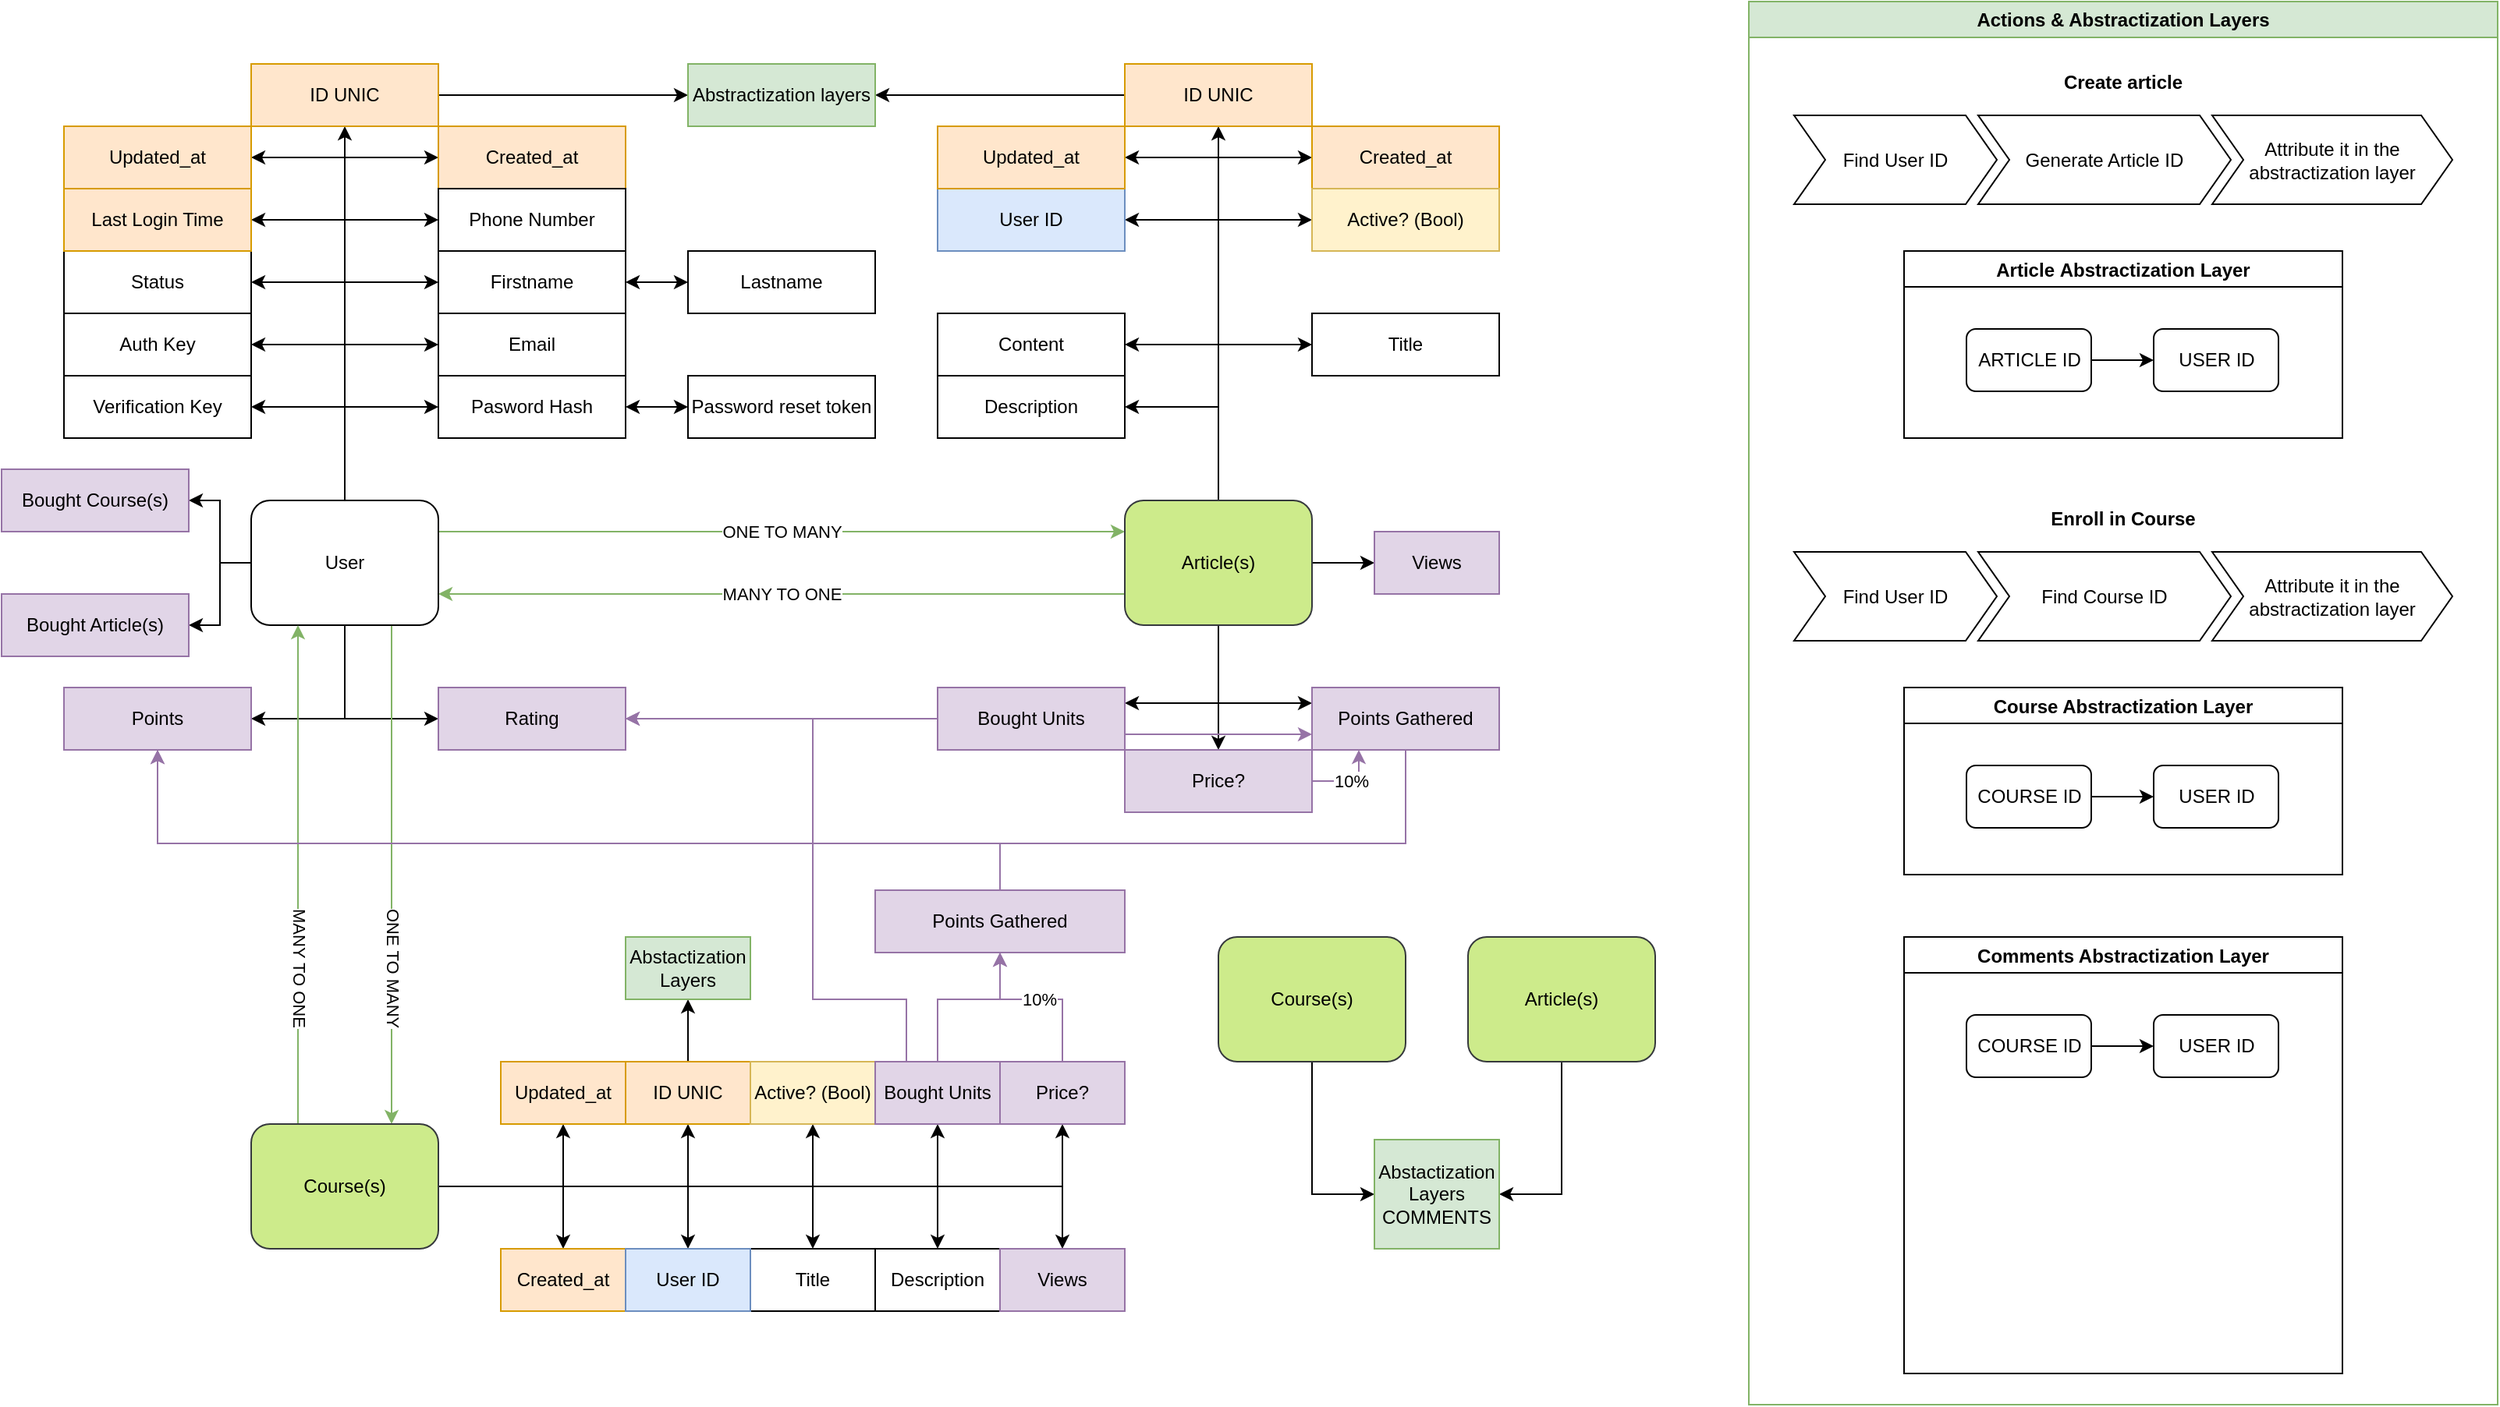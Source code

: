 <mxfile version="26.1.3">
  <diagram name="Page-1" id="SpCLHyw3w-fDd1gSGfi8">
    <mxGraphModel dx="1434" dy="794" grid="1" gridSize="10" guides="1" tooltips="1" connect="1" arrows="1" fold="1" page="1" pageScale="1" pageWidth="1600" pageHeight="900" background="none" math="0" shadow="0">
      <root>
        <mxCell id="0" />
        <mxCell id="1" parent="0" />
        <mxCell id="BDpEDTF0AWE_DL_EVBVq-15" style="edgeStyle=orthogonalEdgeStyle;rounded=0;orthogonalLoop=1;jettySize=auto;html=1;exitX=0.5;exitY=0;exitDx=0;exitDy=0;entryX=0;entryY=0.5;entryDx=0;entryDy=0;" parent="1" source="BDpEDTF0AWE_DL_EVBVq-1" target="BDpEDTF0AWE_DL_EVBVq-14" edge="1">
          <mxGeometry relative="1" as="geometry" />
        </mxCell>
        <mxCell id="BDpEDTF0AWE_DL_EVBVq-16" style="edgeStyle=orthogonalEdgeStyle;rounded=0;orthogonalLoop=1;jettySize=auto;html=1;exitX=0.5;exitY=0;exitDx=0;exitDy=0;entryX=0;entryY=0.5;entryDx=0;entryDy=0;" parent="1" source="BDpEDTF0AWE_DL_EVBVq-1" target="BDpEDTF0AWE_DL_EVBVq-11" edge="1">
          <mxGeometry relative="1" as="geometry" />
        </mxCell>
        <mxCell id="BDpEDTF0AWE_DL_EVBVq-26" style="edgeStyle=orthogonalEdgeStyle;rounded=0;orthogonalLoop=1;jettySize=auto;html=1;exitX=0.5;exitY=0;exitDx=0;exitDy=0;entryX=0.5;entryY=1;entryDx=0;entryDy=0;" parent="1" source="BDpEDTF0AWE_DL_EVBVq-1" target="BDpEDTF0AWE_DL_EVBVq-17" edge="1">
          <mxGeometry relative="1" as="geometry" />
        </mxCell>
        <mxCell id="BDpEDTF0AWE_DL_EVBVq-27" style="edgeStyle=orthogonalEdgeStyle;rounded=0;orthogonalLoop=1;jettySize=auto;html=1;exitX=0.5;exitY=0;exitDx=0;exitDy=0;entryX=1;entryY=0.5;entryDx=0;entryDy=0;" parent="1" source="BDpEDTF0AWE_DL_EVBVq-1" target="BDpEDTF0AWE_DL_EVBVq-23" edge="1">
          <mxGeometry relative="1" as="geometry" />
        </mxCell>
        <mxCell id="BDpEDTF0AWE_DL_EVBVq-28" style="edgeStyle=orthogonalEdgeStyle;rounded=0;orthogonalLoop=1;jettySize=auto;html=1;exitX=0.5;exitY=0;exitDx=0;exitDy=0;entryX=1;entryY=0.5;entryDx=0;entryDy=0;" parent="1" source="BDpEDTF0AWE_DL_EVBVq-1" target="BDpEDTF0AWE_DL_EVBVq-19" edge="1">
          <mxGeometry relative="1" as="geometry" />
        </mxCell>
        <mxCell id="BDpEDTF0AWE_DL_EVBVq-29" style="edgeStyle=orthogonalEdgeStyle;rounded=0;orthogonalLoop=1;jettySize=auto;html=1;exitX=0.5;exitY=0;exitDx=0;exitDy=0;entryX=1;entryY=0.5;entryDx=0;entryDy=0;" parent="1" source="BDpEDTF0AWE_DL_EVBVq-1" target="BDpEDTF0AWE_DL_EVBVq-3" edge="1">
          <mxGeometry relative="1" as="geometry" />
        </mxCell>
        <mxCell id="BDpEDTF0AWE_DL_EVBVq-56" style="edgeStyle=orthogonalEdgeStyle;rounded=0;orthogonalLoop=1;jettySize=auto;html=1;exitX=0.5;exitY=0;exitDx=0;exitDy=0;entryX=0;entryY=0.5;entryDx=0;entryDy=0;" parent="1" source="BDpEDTF0AWE_DL_EVBVq-1" target="BDpEDTF0AWE_DL_EVBVq-53" edge="1">
          <mxGeometry relative="1" as="geometry" />
        </mxCell>
        <mxCell id="BDpEDTF0AWE_DL_EVBVq-57" style="edgeStyle=orthogonalEdgeStyle;rounded=0;orthogonalLoop=1;jettySize=auto;html=1;exitX=0.5;exitY=0;exitDx=0;exitDy=0;entryX=1;entryY=0.5;entryDx=0;entryDy=0;" parent="1" source="BDpEDTF0AWE_DL_EVBVq-1" target="BDpEDTF0AWE_DL_EVBVq-55" edge="1">
          <mxGeometry relative="1" as="geometry" />
        </mxCell>
        <mxCell id="BDpEDTF0AWE_DL_EVBVq-69" style="edgeStyle=orthogonalEdgeStyle;rounded=0;orthogonalLoop=1;jettySize=auto;html=1;exitX=0.5;exitY=1;exitDx=0;exitDy=0;entryX=1;entryY=0.5;entryDx=0;entryDy=0;" parent="1" source="BDpEDTF0AWE_DL_EVBVq-1" target="BDpEDTF0AWE_DL_EVBVq-68" edge="1">
          <mxGeometry relative="1" as="geometry" />
        </mxCell>
        <mxCell id="BDpEDTF0AWE_DL_EVBVq-70" style="edgeStyle=orthogonalEdgeStyle;rounded=0;orthogonalLoop=1;jettySize=auto;html=1;exitX=0.5;exitY=1;exitDx=0;exitDy=0;entryX=0;entryY=0.5;entryDx=0;entryDy=0;" parent="1" source="BDpEDTF0AWE_DL_EVBVq-1" target="BDpEDTF0AWE_DL_EVBVq-67" edge="1">
          <mxGeometry relative="1" as="geometry" />
        </mxCell>
        <mxCell id="BDpEDTF0AWE_DL_EVBVq-99" value="ONE TO MANY" style="edgeStyle=orthogonalEdgeStyle;rounded=0;orthogonalLoop=1;jettySize=auto;html=1;exitX=1;exitY=0.25;exitDx=0;exitDy=0;entryX=0;entryY=0.25;entryDx=0;entryDy=0;fillColor=#d5e8d4;strokeColor=#82b366;" parent="1" source="BDpEDTF0AWE_DL_EVBVq-1" target="BDpEDTF0AWE_DL_EVBVq-36" edge="1">
          <mxGeometry relative="1" as="geometry" />
        </mxCell>
        <mxCell id="zXt6T8_A0Qbx5lt6x_ep-111" value="ONE TO MANY" style="edgeStyle=orthogonalEdgeStyle;rounded=0;orthogonalLoop=1;jettySize=auto;html=1;exitX=0.75;exitY=1;exitDx=0;exitDy=0;entryX=0.75;entryY=0;entryDx=0;entryDy=0;fillColor=#d5e8d4;strokeColor=#82b366;verticalAlign=middle;textDirection=vertical-lr;horizontal=1;" parent="1" source="BDpEDTF0AWE_DL_EVBVq-1" target="zXt6T8_A0Qbx5lt6x_ep-57" edge="1">
          <mxGeometry x="0.375" relative="1" as="geometry">
            <mxPoint as="offset" />
          </mxGeometry>
        </mxCell>
        <mxCell id="b23-u13hWjBqwHDTTbJf-5" style="edgeStyle=orthogonalEdgeStyle;rounded=0;orthogonalLoop=1;jettySize=auto;html=1;exitX=0;exitY=0.5;exitDx=0;exitDy=0;entryX=1;entryY=0.5;entryDx=0;entryDy=0;" parent="1" source="BDpEDTF0AWE_DL_EVBVq-1" target="b23-u13hWjBqwHDTTbJf-3" edge="1">
          <mxGeometry relative="1" as="geometry" />
        </mxCell>
        <mxCell id="b23-u13hWjBqwHDTTbJf-6" style="edgeStyle=orthogonalEdgeStyle;rounded=0;orthogonalLoop=1;jettySize=auto;html=1;exitX=0;exitY=0.5;exitDx=0;exitDy=0;entryX=1;entryY=0.5;entryDx=0;entryDy=0;" parent="1" source="BDpEDTF0AWE_DL_EVBVq-1" target="b23-u13hWjBqwHDTTbJf-4" edge="1">
          <mxGeometry relative="1" as="geometry" />
        </mxCell>
        <mxCell id="TWWR-lM8KjQBj56lfUW2-2" style="edgeStyle=orthogonalEdgeStyle;rounded=0;orthogonalLoop=1;jettySize=auto;html=1;exitX=0.5;exitY=0;exitDx=0;exitDy=0;entryX=1;entryY=0.5;entryDx=0;entryDy=0;" parent="1" source="BDpEDTF0AWE_DL_EVBVq-1" target="TWWR-lM8KjQBj56lfUW2-1" edge="1">
          <mxGeometry relative="1" as="geometry" />
        </mxCell>
        <mxCell id="SgNSh5f6w930leUZRXvH-3" style="edgeStyle=orthogonalEdgeStyle;rounded=0;orthogonalLoop=1;jettySize=auto;html=1;exitX=0.5;exitY=0;exitDx=0;exitDy=0;entryX=0;entryY=0.5;entryDx=0;entryDy=0;" edge="1" parent="1" source="BDpEDTF0AWE_DL_EVBVq-1" target="SgNSh5f6w930leUZRXvH-1">
          <mxGeometry relative="1" as="geometry" />
        </mxCell>
        <mxCell id="BDpEDTF0AWE_DL_EVBVq-1" value="User" style="rounded=1;whiteSpace=wrap;html=1;" parent="1" vertex="1">
          <mxGeometry x="160" y="320" width="120" height="80" as="geometry" />
        </mxCell>
        <mxCell id="BDpEDTF0AWE_DL_EVBVq-3" value="Status" style="rounded=0;whiteSpace=wrap;html=1;" parent="1" vertex="1">
          <mxGeometry x="40" y="160" width="120" height="40" as="geometry" />
        </mxCell>
        <mxCell id="BDpEDTF0AWE_DL_EVBVq-8" style="edgeStyle=orthogonalEdgeStyle;rounded=0;orthogonalLoop=1;jettySize=auto;html=1;exitX=0;exitY=0.5;exitDx=0;exitDy=0;startArrow=classic;startFill=1;endArrow=none;" parent="1" source="BDpEDTF0AWE_DL_EVBVq-5" target="BDpEDTF0AWE_DL_EVBVq-1" edge="1">
          <mxGeometry relative="1" as="geometry" />
        </mxCell>
        <mxCell id="BDpEDTF0AWE_DL_EVBVq-10" value="" style="edgeStyle=orthogonalEdgeStyle;rounded=0;orthogonalLoop=1;jettySize=auto;html=1;startArrow=classic;startFill=1;" parent="1" source="BDpEDTF0AWE_DL_EVBVq-5" target="BDpEDTF0AWE_DL_EVBVq-9" edge="1">
          <mxGeometry relative="1" as="geometry" />
        </mxCell>
        <mxCell id="BDpEDTF0AWE_DL_EVBVq-5" value="Firstname" style="rounded=0;whiteSpace=wrap;html=1;" parent="1" vertex="1">
          <mxGeometry x="280" y="160" width="120" height="40" as="geometry" />
        </mxCell>
        <mxCell id="BDpEDTF0AWE_DL_EVBVq-9" value="Lastname" style="rounded=0;whiteSpace=wrap;html=1;" parent="1" vertex="1">
          <mxGeometry x="440" y="160" width="120" height="40" as="geometry" />
        </mxCell>
        <mxCell id="BDpEDTF0AWE_DL_EVBVq-11" value="Email" style="rounded=0;whiteSpace=wrap;html=1;" parent="1" vertex="1">
          <mxGeometry x="280" y="200" width="120" height="40" as="geometry" />
        </mxCell>
        <mxCell id="BDpEDTF0AWE_DL_EVBVq-22" value="" style="edgeStyle=orthogonalEdgeStyle;rounded=0;orthogonalLoop=1;jettySize=auto;html=1;startArrow=classic;startFill=1;" parent="1" source="BDpEDTF0AWE_DL_EVBVq-14" target="BDpEDTF0AWE_DL_EVBVq-21" edge="1">
          <mxGeometry relative="1" as="geometry" />
        </mxCell>
        <mxCell id="BDpEDTF0AWE_DL_EVBVq-14" value="Pasword Hash" style="rounded=0;whiteSpace=wrap;html=1;" parent="1" vertex="1">
          <mxGeometry x="280" y="240" width="120" height="40" as="geometry" />
        </mxCell>
        <mxCell id="zXt6T8_A0Qbx5lt6x_ep-78" style="edgeStyle=orthogonalEdgeStyle;rounded=0;orthogonalLoop=1;jettySize=auto;html=1;exitX=1;exitY=0.5;exitDx=0;exitDy=0;entryX=0;entryY=0.5;entryDx=0;entryDy=0;" parent="1" source="BDpEDTF0AWE_DL_EVBVq-17" target="zXt6T8_A0Qbx5lt6x_ep-76" edge="1">
          <mxGeometry relative="1" as="geometry" />
        </mxCell>
        <mxCell id="BDpEDTF0AWE_DL_EVBVq-17" value="ID UNIC" style="rounded=0;whiteSpace=wrap;html=1;fillColor=#ffe6cc;strokeColor=#d79b00;" parent="1" vertex="1">
          <mxGeometry x="160" y="40" width="120" height="40" as="geometry" />
        </mxCell>
        <mxCell id="BDpEDTF0AWE_DL_EVBVq-19" value="&lt;div&gt;Auth Key&lt;/div&gt;" style="rounded=0;whiteSpace=wrap;html=1;" parent="1" vertex="1">
          <mxGeometry x="40" y="200" width="120" height="40" as="geometry" />
        </mxCell>
        <mxCell id="BDpEDTF0AWE_DL_EVBVq-21" value="Password reset token" style="rounded=0;whiteSpace=wrap;html=1;" parent="1" vertex="1">
          <mxGeometry x="440" y="240" width="120" height="40" as="geometry" />
        </mxCell>
        <mxCell id="BDpEDTF0AWE_DL_EVBVq-23" value="Verification Key" style="rounded=0;whiteSpace=wrap;html=1;" parent="1" vertex="1">
          <mxGeometry x="40" y="240" width="120" height="40" as="geometry" />
        </mxCell>
        <mxCell id="BDpEDTF0AWE_DL_EVBVq-42" style="edgeStyle=orthogonalEdgeStyle;rounded=0;orthogonalLoop=1;jettySize=auto;html=1;exitX=0.5;exitY=0;exitDx=0;exitDy=0;entryX=0.5;entryY=1;entryDx=0;entryDy=0;" parent="1" source="BDpEDTF0AWE_DL_EVBVq-36" target="BDpEDTF0AWE_DL_EVBVq-41" edge="1">
          <mxGeometry relative="1" as="geometry" />
        </mxCell>
        <mxCell id="BDpEDTF0AWE_DL_EVBVq-49" style="edgeStyle=orthogonalEdgeStyle;rounded=0;orthogonalLoop=1;jettySize=auto;html=1;exitX=0.5;exitY=0;exitDx=0;exitDy=0;entryX=1;entryY=0.5;entryDx=0;entryDy=0;" parent="1" source="BDpEDTF0AWE_DL_EVBVq-36" target="BDpEDTF0AWE_DL_EVBVq-46" edge="1">
          <mxGeometry relative="1" as="geometry" />
        </mxCell>
        <mxCell id="BDpEDTF0AWE_DL_EVBVq-60" style="edgeStyle=orthogonalEdgeStyle;rounded=0;orthogonalLoop=1;jettySize=auto;html=1;exitX=0.5;exitY=0;exitDx=0;exitDy=0;entryX=1;entryY=0.5;entryDx=0;entryDy=0;" parent="1" source="BDpEDTF0AWE_DL_EVBVq-36" target="BDpEDTF0AWE_DL_EVBVq-59" edge="1">
          <mxGeometry relative="1" as="geometry" />
        </mxCell>
        <mxCell id="BDpEDTF0AWE_DL_EVBVq-61" style="edgeStyle=orthogonalEdgeStyle;rounded=0;orthogonalLoop=1;jettySize=auto;html=1;exitX=0.5;exitY=0;exitDx=0;exitDy=0;entryX=0;entryY=0.5;entryDx=0;entryDy=0;" parent="1" source="BDpEDTF0AWE_DL_EVBVq-36" target="BDpEDTF0AWE_DL_EVBVq-58" edge="1">
          <mxGeometry relative="1" as="geometry" />
        </mxCell>
        <mxCell id="BDpEDTF0AWE_DL_EVBVq-62" style="edgeStyle=orthogonalEdgeStyle;rounded=0;orthogonalLoop=1;jettySize=auto;html=1;exitX=0.5;exitY=0;exitDx=0;exitDy=0;entryX=0;entryY=0.5;entryDx=0;entryDy=0;" parent="1" source="BDpEDTF0AWE_DL_EVBVq-36" target="BDpEDTF0AWE_DL_EVBVq-51" edge="1">
          <mxGeometry relative="1" as="geometry" />
        </mxCell>
        <mxCell id="BDpEDTF0AWE_DL_EVBVq-66" style="edgeStyle=orthogonalEdgeStyle;rounded=0;orthogonalLoop=1;jettySize=auto;html=1;exitX=0.5;exitY=0;exitDx=0;exitDy=0;entryX=0;entryY=0.5;entryDx=0;entryDy=0;" parent="1" source="BDpEDTF0AWE_DL_EVBVq-36" target="BDpEDTF0AWE_DL_EVBVq-65" edge="1">
          <mxGeometry relative="1" as="geometry" />
        </mxCell>
        <mxCell id="BDpEDTF0AWE_DL_EVBVq-74" style="edgeStyle=orthogonalEdgeStyle;rounded=0;orthogonalLoop=1;jettySize=auto;html=1;exitX=0.5;exitY=1;exitDx=0;exitDy=0;entryX=0;entryY=0.25;entryDx=0;entryDy=0;" parent="1" source="BDpEDTF0AWE_DL_EVBVq-36" target="BDpEDTF0AWE_DL_EVBVq-71" edge="1">
          <mxGeometry relative="1" as="geometry" />
        </mxCell>
        <mxCell id="BDpEDTF0AWE_DL_EVBVq-76" style="edgeStyle=orthogonalEdgeStyle;rounded=0;orthogonalLoop=1;jettySize=auto;html=1;exitX=0.5;exitY=1;exitDx=0;exitDy=0;" parent="1" source="BDpEDTF0AWE_DL_EVBVq-36" target="BDpEDTF0AWE_DL_EVBVq-75" edge="1">
          <mxGeometry relative="1" as="geometry" />
        </mxCell>
        <mxCell id="BDpEDTF0AWE_DL_EVBVq-98" value="MANY TO ONE" style="edgeStyle=orthogonalEdgeStyle;rounded=0;orthogonalLoop=1;jettySize=auto;html=1;exitX=0;exitY=0.75;exitDx=0;exitDy=0;entryX=1;entryY=0.75;entryDx=0;entryDy=0;fillColor=#d5e8d4;strokeColor=#82b366;" parent="1" source="BDpEDTF0AWE_DL_EVBVq-36" target="BDpEDTF0AWE_DL_EVBVq-1" edge="1">
          <mxGeometry relative="1" as="geometry" />
        </mxCell>
        <mxCell id="zXt6T8_A0Qbx5lt6x_ep-6" style="edgeStyle=orthogonalEdgeStyle;rounded=0;orthogonalLoop=1;jettySize=auto;html=1;exitX=0.5;exitY=1;exitDx=0;exitDy=0;entryX=1;entryY=0.25;entryDx=0;entryDy=0;" parent="1" source="BDpEDTF0AWE_DL_EVBVq-36" target="BDpEDTF0AWE_DL_EVBVq-72" edge="1">
          <mxGeometry relative="1" as="geometry" />
        </mxCell>
        <mxCell id="zXt6T8_A0Qbx5lt6x_ep-90" style="edgeStyle=orthogonalEdgeStyle;rounded=0;orthogonalLoop=1;jettySize=auto;html=1;exitX=0.5;exitY=0;exitDx=0;exitDy=0;entryX=1;entryY=0.5;entryDx=0;entryDy=0;" parent="1" source="BDpEDTF0AWE_DL_EVBVq-36" target="BDpEDTF0AWE_DL_EVBVq-82" edge="1">
          <mxGeometry relative="1" as="geometry" />
        </mxCell>
        <mxCell id="zXt6T8_A0Qbx5lt6x_ep-91" style="edgeStyle=orthogonalEdgeStyle;rounded=0;orthogonalLoop=1;jettySize=auto;html=1;exitX=0.5;exitY=0;exitDx=0;exitDy=0;entryX=1;entryY=0.5;entryDx=0;entryDy=0;" parent="1" source="BDpEDTF0AWE_DL_EVBVq-36" target="BDpEDTF0AWE_DL_EVBVq-52" edge="1">
          <mxGeometry relative="1" as="geometry" />
        </mxCell>
        <mxCell id="zXt6T8_A0Qbx5lt6x_ep-92" style="edgeStyle=orthogonalEdgeStyle;rounded=0;orthogonalLoop=1;jettySize=auto;html=1;exitX=1;exitY=0.5;exitDx=0;exitDy=0;entryX=0;entryY=0.5;entryDx=0;entryDy=0;" parent="1" source="BDpEDTF0AWE_DL_EVBVq-36" target="zXt6T8_A0Qbx5lt6x_ep-81" edge="1">
          <mxGeometry relative="1" as="geometry" />
        </mxCell>
        <mxCell id="BDpEDTF0AWE_DL_EVBVq-36" value="&lt;div&gt;Article(s)&lt;/div&gt;" style="rounded=1;whiteSpace=wrap;html=1;glass=0;shadow=0;fillColor=#cdeb8b;strokeColor=#36393d;" parent="1" vertex="1">
          <mxGeometry x="720" y="320" width="120" height="80" as="geometry" />
        </mxCell>
        <mxCell id="zXt6T8_A0Qbx5lt6x_ep-77" style="edgeStyle=orthogonalEdgeStyle;rounded=0;orthogonalLoop=1;jettySize=auto;html=1;exitX=0;exitY=0.5;exitDx=0;exitDy=0;entryX=1;entryY=0.5;entryDx=0;entryDy=0;" parent="1" source="BDpEDTF0AWE_DL_EVBVq-41" target="zXt6T8_A0Qbx5lt6x_ep-76" edge="1">
          <mxGeometry relative="1" as="geometry" />
        </mxCell>
        <mxCell id="BDpEDTF0AWE_DL_EVBVq-41" value="ID UNIC" style="rounded=0;whiteSpace=wrap;html=1;fillColor=#ffe6cc;strokeColor=#d79b00;" parent="1" vertex="1">
          <mxGeometry x="720" y="40" width="120" height="40" as="geometry" />
        </mxCell>
        <mxCell id="BDpEDTF0AWE_DL_EVBVq-46" value="User ID" style="rounded=0;whiteSpace=wrap;html=1;fillColor=#dae8fc;strokeColor=#6c8ebf;" parent="1" vertex="1">
          <mxGeometry x="600" y="120" width="120" height="40" as="geometry" />
        </mxCell>
        <mxCell id="BDpEDTF0AWE_DL_EVBVq-51" value="&lt;div&gt;Title&lt;/div&gt;" style="rounded=0;whiteSpace=wrap;html=1;" parent="1" vertex="1">
          <mxGeometry x="840" y="200" width="120" height="40" as="geometry" />
        </mxCell>
        <mxCell id="BDpEDTF0AWE_DL_EVBVq-52" value="Content" style="rounded=0;whiteSpace=wrap;html=1;" parent="1" vertex="1">
          <mxGeometry x="600" y="200" width="120" height="40" as="geometry" />
        </mxCell>
        <mxCell id="BDpEDTF0AWE_DL_EVBVq-53" value="&lt;div&gt;Created_at&lt;/div&gt;" style="rounded=0;whiteSpace=wrap;html=1;fillColor=#ffe6cc;strokeColor=#d79b00;" parent="1" vertex="1">
          <mxGeometry x="280" y="80" width="120" height="40" as="geometry" />
        </mxCell>
        <mxCell id="BDpEDTF0AWE_DL_EVBVq-55" value="Updated_at" style="rounded=0;whiteSpace=wrap;html=1;fillColor=#ffe6cc;strokeColor=#d79b00;" parent="1" vertex="1">
          <mxGeometry x="40" y="80" width="120" height="40" as="geometry" />
        </mxCell>
        <mxCell id="BDpEDTF0AWE_DL_EVBVq-58" value="&lt;div&gt;Created_at&lt;/div&gt;" style="rounded=0;whiteSpace=wrap;html=1;fillColor=#ffe6cc;strokeColor=#d79b00;" parent="1" vertex="1">
          <mxGeometry x="840" y="80" width="120" height="40" as="geometry" />
        </mxCell>
        <mxCell id="BDpEDTF0AWE_DL_EVBVq-59" value="Updated_at" style="rounded=0;whiteSpace=wrap;html=1;fillColor=#ffe6cc;strokeColor=#d79b00;" parent="1" vertex="1">
          <mxGeometry x="600" y="80" width="120" height="40" as="geometry" />
        </mxCell>
        <mxCell id="BDpEDTF0AWE_DL_EVBVq-65" value="Active? (Bool)" style="rounded=0;whiteSpace=wrap;html=1;fillColor=#fff2cc;strokeColor=#d6b656;" parent="1" vertex="1">
          <mxGeometry x="840" y="120" width="120" height="40" as="geometry" />
        </mxCell>
        <mxCell id="BDpEDTF0AWE_DL_EVBVq-67" value="Rating" style="rounded=0;whiteSpace=wrap;html=1;fillColor=#e1d5e7;strokeColor=#9673a6;" parent="1" vertex="1">
          <mxGeometry x="280" y="440" width="120" height="40" as="geometry" />
        </mxCell>
        <mxCell id="BDpEDTF0AWE_DL_EVBVq-68" value="&lt;div&gt;Points&lt;/div&gt;" style="rounded=0;whiteSpace=wrap;html=1;fillColor=#e1d5e7;strokeColor=#9673a6;" parent="1" vertex="1">
          <mxGeometry x="40" y="440" width="120" height="40" as="geometry" />
        </mxCell>
        <mxCell id="zXt6T8_A0Qbx5lt6x_ep-2" style="edgeStyle=orthogonalEdgeStyle;rounded=0;orthogonalLoop=1;jettySize=auto;html=1;exitX=0.5;exitY=1;exitDx=0;exitDy=0;entryX=0.5;entryY=1;entryDx=0;entryDy=0;fillColor=#e1d5e7;strokeColor=#9673a6;" parent="1" source="BDpEDTF0AWE_DL_EVBVq-71" target="BDpEDTF0AWE_DL_EVBVq-68" edge="1">
          <mxGeometry relative="1" as="geometry">
            <Array as="points">
              <mxPoint x="900" y="540" />
              <mxPoint x="100" y="540" />
            </Array>
          </mxGeometry>
        </mxCell>
        <mxCell id="BDpEDTF0AWE_DL_EVBVq-71" value="Points Gathered" style="rounded=0;whiteSpace=wrap;html=1;fillColor=#e1d5e7;strokeColor=#9673a6;" parent="1" vertex="1">
          <mxGeometry x="840" y="440" width="120" height="40" as="geometry" />
        </mxCell>
        <mxCell id="zXt6T8_A0Qbx5lt6x_ep-5" style="edgeStyle=orthogonalEdgeStyle;rounded=0;orthogonalLoop=1;jettySize=auto;html=1;exitX=0;exitY=0.5;exitDx=0;exitDy=0;entryX=1;entryY=0.5;entryDx=0;entryDy=0;fillColor=#e1d5e7;strokeColor=#9673a6;" parent="1" source="BDpEDTF0AWE_DL_EVBVq-72" target="BDpEDTF0AWE_DL_EVBVq-67" edge="1">
          <mxGeometry relative="1" as="geometry" />
        </mxCell>
        <mxCell id="zXt6T8_A0Qbx5lt6x_ep-16" style="edgeStyle=orthogonalEdgeStyle;rounded=0;orthogonalLoop=1;jettySize=auto;html=1;exitX=1;exitY=0.75;exitDx=0;exitDy=0;entryX=0;entryY=0.75;entryDx=0;entryDy=0;fillColor=#e1d5e7;strokeColor=#9673a6;" parent="1" source="BDpEDTF0AWE_DL_EVBVq-72" target="BDpEDTF0AWE_DL_EVBVq-71" edge="1">
          <mxGeometry relative="1" as="geometry" />
        </mxCell>
        <mxCell id="BDpEDTF0AWE_DL_EVBVq-72" value="Bought Units" style="rounded=0;whiteSpace=wrap;html=1;fillColor=#e1d5e7;strokeColor=#9673a6;" parent="1" vertex="1">
          <mxGeometry x="600" y="440" width="120" height="40" as="geometry" />
        </mxCell>
        <mxCell id="zXt6T8_A0Qbx5lt6x_ep-15" value="10%" style="edgeStyle=orthogonalEdgeStyle;rounded=0;orthogonalLoop=1;jettySize=auto;html=1;exitX=1;exitY=0.5;exitDx=0;exitDy=0;entryX=0.25;entryY=1;entryDx=0;entryDy=0;fillColor=#e1d5e7;strokeColor=#9673a6;" parent="1" source="BDpEDTF0AWE_DL_EVBVq-75" target="BDpEDTF0AWE_DL_EVBVq-71" edge="1">
          <mxGeometry relative="1" as="geometry" />
        </mxCell>
        <mxCell id="BDpEDTF0AWE_DL_EVBVq-75" value="Price?" style="rounded=0;whiteSpace=wrap;html=1;fillColor=#e1d5e7;strokeColor=#9673a6;" parent="1" vertex="1">
          <mxGeometry x="720" y="480" width="120" height="40" as="geometry" />
        </mxCell>
        <mxCell id="BDpEDTF0AWE_DL_EVBVq-82" value="Description" style="rounded=0;whiteSpace=wrap;html=1;" parent="1" vertex="1">
          <mxGeometry x="600" y="240" width="120" height="40" as="geometry" />
        </mxCell>
        <mxCell id="zXt6T8_A0Qbx5lt6x_ep-27" value="Actions &amp;amp; Abstractization Layers" style="swimlane;horizontal=1;whiteSpace=wrap;html=1;fillStyle=auto;rounded=0;glass=0;swimlaneFillColor=none;fillColor=#d5e8d4;shadow=0;strokeColor=#82b366;" parent="1" vertex="1">
          <mxGeometry x="1120" width="480" height="900" as="geometry" />
        </mxCell>
        <mxCell id="BDpEDTF0AWE_DL_EVBVq-87" value="Article Abstractization Layer" style="swimlane;swimlaneFillColor=default;" parent="zXt6T8_A0Qbx5lt6x_ep-27" vertex="1">
          <mxGeometry x="99.5" y="160" width="281" height="120" as="geometry">
            <mxRectangle x="1250" y="170" width="190" height="30" as="alternateBounds" />
          </mxGeometry>
        </mxCell>
        <mxCell id="BDpEDTF0AWE_DL_EVBVq-88" value="USER ID" style="rounded=1;whiteSpace=wrap;html=1;" parent="BDpEDTF0AWE_DL_EVBVq-87" vertex="1">
          <mxGeometry x="160" y="50" width="80" height="40" as="geometry" />
        </mxCell>
        <mxCell id="BDpEDTF0AWE_DL_EVBVq-93" style="edgeStyle=orthogonalEdgeStyle;rounded=0;orthogonalLoop=1;jettySize=auto;html=1;exitX=1;exitY=0.5;exitDx=0;exitDy=0;entryX=0;entryY=0.5;entryDx=0;entryDy=0;" parent="BDpEDTF0AWE_DL_EVBVq-87" source="BDpEDTF0AWE_DL_EVBVq-89" target="BDpEDTF0AWE_DL_EVBVq-88" edge="1">
          <mxGeometry relative="1" as="geometry" />
        </mxCell>
        <mxCell id="BDpEDTF0AWE_DL_EVBVq-89" value="ARTICLE ID" style="rounded=1;whiteSpace=wrap;html=1;" parent="BDpEDTF0AWE_DL_EVBVq-87" vertex="1">
          <mxGeometry x="40" y="50" width="80" height="40" as="geometry" />
        </mxCell>
        <mxCell id="zXt6T8_A0Qbx5lt6x_ep-17" value="Course Abstractization Layer" style="swimlane;swimlaneFillColor=default;" parent="zXt6T8_A0Qbx5lt6x_ep-27" vertex="1">
          <mxGeometry x="99.5" y="440" width="281" height="120" as="geometry" />
        </mxCell>
        <mxCell id="zXt6T8_A0Qbx5lt6x_ep-18" value="USER ID" style="rounded=1;whiteSpace=wrap;html=1;" parent="zXt6T8_A0Qbx5lt6x_ep-17" vertex="1">
          <mxGeometry x="160" y="50" width="80" height="40" as="geometry" />
        </mxCell>
        <mxCell id="zXt6T8_A0Qbx5lt6x_ep-19" style="edgeStyle=orthogonalEdgeStyle;rounded=0;orthogonalLoop=1;jettySize=auto;html=1;exitX=1;exitY=0.5;exitDx=0;exitDy=0;entryX=0;entryY=0.5;entryDx=0;entryDy=0;" parent="zXt6T8_A0Qbx5lt6x_ep-17" source="zXt6T8_A0Qbx5lt6x_ep-20" target="zXt6T8_A0Qbx5lt6x_ep-18" edge="1">
          <mxGeometry relative="1" as="geometry" />
        </mxCell>
        <mxCell id="zXt6T8_A0Qbx5lt6x_ep-20" value="COURSE ID" style="rounded=1;whiteSpace=wrap;html=1;" parent="zXt6T8_A0Qbx5lt6x_ep-17" vertex="1">
          <mxGeometry x="40" y="50" width="80" height="40" as="geometry" />
        </mxCell>
        <mxCell id="zXt6T8_A0Qbx5lt6x_ep-22" value="Enroll in Course" style="swimlane;childLayout=stackLayout;horizontal=1;fillColor=none;horizontalStack=1;resizeParent=1;resizeParentMax=0;resizeLast=0;collapsible=0;strokeColor=none;stackBorder=10;stackSpacing=-12;resizable=1;align=center;points=[];whiteSpace=wrap;html=1;" parent="zXt6T8_A0Qbx5lt6x_ep-27" vertex="1">
          <mxGeometry x="19" y="320" width="442" height="100" as="geometry" />
        </mxCell>
        <mxCell id="zXt6T8_A0Qbx5lt6x_ep-23" value="Find User ID" style="shape=step;perimeter=stepPerimeter;fixedSize=1;points=[];whiteSpace=wrap;html=1;" parent="zXt6T8_A0Qbx5lt6x_ep-22" vertex="1">
          <mxGeometry x="10" y="33" width="130" height="57" as="geometry" />
        </mxCell>
        <mxCell id="zXt6T8_A0Qbx5lt6x_ep-24" value="Find Course ID" style="shape=step;perimeter=stepPerimeter;fixedSize=1;points=[];whiteSpace=wrap;html=1;" parent="zXt6T8_A0Qbx5lt6x_ep-22" vertex="1">
          <mxGeometry x="128" y="33" width="162" height="57" as="geometry" />
        </mxCell>
        <mxCell id="zXt6T8_A0Qbx5lt6x_ep-25" value="Attribute it in the abstractization layer" style="shape=step;perimeter=stepPerimeter;fixedSize=1;points=[];whiteSpace=wrap;html=1;" parent="zXt6T8_A0Qbx5lt6x_ep-22" vertex="1">
          <mxGeometry x="278" y="33" width="154" height="57" as="geometry" />
        </mxCell>
        <mxCell id="BDpEDTF0AWE_DL_EVBVq-100" value="Create article" style="swimlane;childLayout=stackLayout;horizontal=1;fillColor=none;horizontalStack=1;resizeParent=1;resizeParentMax=0;resizeLast=0;collapsible=0;strokeColor=none;stackBorder=10;stackSpacing=-12;resizable=1;align=center;points=[];whiteSpace=wrap;html=1;shadow=0;" parent="zXt6T8_A0Qbx5lt6x_ep-27" vertex="1">
          <mxGeometry x="19" y="40" width="442" height="100" as="geometry" />
        </mxCell>
        <mxCell id="BDpEDTF0AWE_DL_EVBVq-101" value="Find User ID" style="shape=step;perimeter=stepPerimeter;fixedSize=1;points=[];whiteSpace=wrap;html=1;" parent="BDpEDTF0AWE_DL_EVBVq-100" vertex="1">
          <mxGeometry x="10" y="33" width="130" height="57" as="geometry" />
        </mxCell>
        <mxCell id="BDpEDTF0AWE_DL_EVBVq-102" value="Generate Article ID" style="shape=step;perimeter=stepPerimeter;fixedSize=1;points=[];whiteSpace=wrap;html=1;" parent="BDpEDTF0AWE_DL_EVBVq-100" vertex="1">
          <mxGeometry x="128" y="33" width="162" height="57" as="geometry" />
        </mxCell>
        <mxCell id="BDpEDTF0AWE_DL_EVBVq-103" value="Attribute it in the abstractization layer" style="shape=step;perimeter=stepPerimeter;fixedSize=1;points=[];whiteSpace=wrap;html=1;" parent="BDpEDTF0AWE_DL_EVBVq-100" vertex="1">
          <mxGeometry x="278" y="33" width="154" height="57" as="geometry" />
        </mxCell>
        <mxCell id="Z7HvO6-M0mpKmduFmXqY-10" value="Comments Abstractization Layer" style="swimlane;swimlaneFillColor=default;movable=1;resizable=1;rotatable=1;deletable=1;editable=1;locked=0;connectable=1;rounded=0;" parent="zXt6T8_A0Qbx5lt6x_ep-27" vertex="1">
          <mxGeometry x="99.5" y="600" width="281" height="280" as="geometry" />
        </mxCell>
        <mxCell id="Z7HvO6-M0mpKmduFmXqY-11" value="USER ID" style="rounded=1;whiteSpace=wrap;html=1;" parent="Z7HvO6-M0mpKmduFmXqY-10" vertex="1">
          <mxGeometry x="160" y="50" width="80" height="40" as="geometry" />
        </mxCell>
        <mxCell id="Z7HvO6-M0mpKmduFmXqY-12" style="edgeStyle=orthogonalEdgeStyle;rounded=0;orthogonalLoop=1;jettySize=auto;html=1;exitX=1;exitY=0.5;exitDx=0;exitDy=0;entryX=0;entryY=0.5;entryDx=0;entryDy=0;" parent="Z7HvO6-M0mpKmduFmXqY-10" source="Z7HvO6-M0mpKmduFmXqY-13" target="Z7HvO6-M0mpKmduFmXqY-11" edge="1">
          <mxGeometry relative="1" as="geometry" />
        </mxCell>
        <mxCell id="Z7HvO6-M0mpKmduFmXqY-13" value="COURSE ID" style="rounded=1;whiteSpace=wrap;html=1;comic=0;treeFolding=0;direction=east;noLabel=0;" parent="Z7HvO6-M0mpKmduFmXqY-10" vertex="1">
          <mxGeometry x="40" y="50" width="80" height="40" as="geometry" />
        </mxCell>
        <mxCell id="zXt6T8_A0Qbx5lt6x_ep-63" style="edgeStyle=orthogonalEdgeStyle;rounded=0;orthogonalLoop=1;jettySize=auto;html=1;exitX=1;exitY=0.5;exitDx=0;exitDy=0;entryX=0.5;entryY=0;entryDx=0;entryDy=0;" parent="1" source="zXt6T8_A0Qbx5lt6x_ep-57" target="zXt6T8_A0Qbx5lt6x_ep-59" edge="1">
          <mxGeometry relative="1" as="geometry" />
        </mxCell>
        <mxCell id="zXt6T8_A0Qbx5lt6x_ep-64" style="edgeStyle=orthogonalEdgeStyle;rounded=0;orthogonalLoop=1;jettySize=auto;html=1;exitX=1;exitY=0.5;exitDx=0;exitDy=0;entryX=0.5;entryY=0;entryDx=0;entryDy=0;" parent="1" source="zXt6T8_A0Qbx5lt6x_ep-57" target="zXt6T8_A0Qbx5lt6x_ep-60" edge="1">
          <mxGeometry relative="1" as="geometry" />
        </mxCell>
        <mxCell id="zXt6T8_A0Qbx5lt6x_ep-70" style="edgeStyle=orthogonalEdgeStyle;rounded=0;orthogonalLoop=1;jettySize=auto;html=1;exitX=1;exitY=0.5;exitDx=0;exitDy=0;entryX=0.5;entryY=1;entryDx=0;entryDy=0;" parent="1" source="zXt6T8_A0Qbx5lt6x_ep-57" target="zXt6T8_A0Qbx5lt6x_ep-68" edge="1">
          <mxGeometry relative="1" as="geometry" />
        </mxCell>
        <mxCell id="zXt6T8_A0Qbx5lt6x_ep-71" style="edgeStyle=orthogonalEdgeStyle;rounded=0;orthogonalLoop=1;jettySize=auto;html=1;exitX=1;exitY=0.5;exitDx=0;exitDy=0;entryX=0.5;entryY=1;entryDx=0;entryDy=0;" parent="1" source="zXt6T8_A0Qbx5lt6x_ep-57" target="zXt6T8_A0Qbx5lt6x_ep-65" edge="1">
          <mxGeometry relative="1" as="geometry" />
        </mxCell>
        <mxCell id="zXt6T8_A0Qbx5lt6x_ep-73" style="edgeStyle=orthogonalEdgeStyle;rounded=0;orthogonalLoop=1;jettySize=auto;html=1;exitX=1;exitY=0.5;exitDx=0;exitDy=0;entryX=0.5;entryY=1;entryDx=0;entryDy=0;" parent="1" source="zXt6T8_A0Qbx5lt6x_ep-57" target="zXt6T8_A0Qbx5lt6x_ep-69" edge="1">
          <mxGeometry relative="1" as="geometry" />
        </mxCell>
        <mxCell id="zXt6T8_A0Qbx5lt6x_ep-84" style="edgeStyle=orthogonalEdgeStyle;rounded=0;orthogonalLoop=1;jettySize=auto;html=1;exitX=1;exitY=0.5;exitDx=0;exitDy=0;entryX=0.5;entryY=0;entryDx=0;entryDy=0;" parent="1" source="zXt6T8_A0Qbx5lt6x_ep-57" target="zXt6T8_A0Qbx5lt6x_ep-83" edge="1">
          <mxGeometry relative="1" as="geometry" />
        </mxCell>
        <mxCell id="zXt6T8_A0Qbx5lt6x_ep-98" style="edgeStyle=orthogonalEdgeStyle;rounded=0;orthogonalLoop=1;jettySize=auto;html=1;exitX=1;exitY=0.5;exitDx=0;exitDy=0;entryX=0.5;entryY=0;entryDx=0;entryDy=0;" parent="1" source="zXt6T8_A0Qbx5lt6x_ep-57" target="zXt6T8_A0Qbx5lt6x_ep-96" edge="1">
          <mxGeometry relative="1" as="geometry" />
        </mxCell>
        <mxCell id="zXt6T8_A0Qbx5lt6x_ep-99" style="edgeStyle=orthogonalEdgeStyle;rounded=0;orthogonalLoop=1;jettySize=auto;html=1;exitX=1;exitY=0.5;exitDx=0;exitDy=0;entryX=0.5;entryY=1;entryDx=0;entryDy=0;" parent="1" source="zXt6T8_A0Qbx5lt6x_ep-57" target="zXt6T8_A0Qbx5lt6x_ep-94" edge="1">
          <mxGeometry relative="1" as="geometry" />
        </mxCell>
        <mxCell id="zXt6T8_A0Qbx5lt6x_ep-100" style="edgeStyle=orthogonalEdgeStyle;rounded=0;orthogonalLoop=1;jettySize=auto;html=1;exitX=1;exitY=0.5;exitDx=0;exitDy=0;entryX=0.5;entryY=1;entryDx=0;entryDy=0;" parent="1" source="zXt6T8_A0Qbx5lt6x_ep-57" target="zXt6T8_A0Qbx5lt6x_ep-95" edge="1">
          <mxGeometry relative="1" as="geometry" />
        </mxCell>
        <mxCell id="zXt6T8_A0Qbx5lt6x_ep-105" style="edgeStyle=orthogonalEdgeStyle;rounded=0;orthogonalLoop=1;jettySize=auto;html=1;exitX=1;exitY=0.5;exitDx=0;exitDy=0;entryX=0.5;entryY=0;entryDx=0;entryDy=0;" parent="1" source="zXt6T8_A0Qbx5lt6x_ep-57" target="zXt6T8_A0Qbx5lt6x_ep-67" edge="1">
          <mxGeometry relative="1" as="geometry" />
        </mxCell>
        <mxCell id="zXt6T8_A0Qbx5lt6x_ep-112" value="MANY TO ONE" style="edgeStyle=orthogonalEdgeStyle;rounded=0;orthogonalLoop=1;jettySize=auto;html=1;exitX=0.25;exitY=0;exitDx=0;exitDy=0;entryX=0.25;entryY=1;entryDx=0;entryDy=0;fillColor=#d5e8d4;strokeColor=#82b366;textDirection=vertical-lr;" parent="1" source="zXt6T8_A0Qbx5lt6x_ep-57" target="BDpEDTF0AWE_DL_EVBVq-1" edge="1">
          <mxGeometry x="-0.375" relative="1" as="geometry">
            <mxPoint as="offset" />
          </mxGeometry>
        </mxCell>
        <mxCell id="zXt6T8_A0Qbx5lt6x_ep-57" value="&lt;div&gt;Course(s)&lt;/div&gt;" style="rounded=1;whiteSpace=wrap;html=1;glass=0;shadow=0;fillColor=#cdeb8b;strokeColor=#36393d;" parent="1" vertex="1">
          <mxGeometry x="160" y="720" width="120" height="80" as="geometry" />
        </mxCell>
        <mxCell id="zXt6T8_A0Qbx5lt6x_ep-59" value="Title" style="rounded=0;whiteSpace=wrap;html=1;" parent="1" vertex="1">
          <mxGeometry x="480" y="800" width="80" height="40" as="geometry" />
        </mxCell>
        <mxCell id="zXt6T8_A0Qbx5lt6x_ep-60" value="Description" style="rounded=0;whiteSpace=wrap;html=1;" parent="1" vertex="1">
          <mxGeometry x="560" y="800" width="80" height="40" as="geometry" />
        </mxCell>
        <mxCell id="zXt6T8_A0Qbx5lt6x_ep-80" value="" style="edgeStyle=orthogonalEdgeStyle;rounded=0;orthogonalLoop=1;jettySize=auto;html=1;" parent="1" source="zXt6T8_A0Qbx5lt6x_ep-65" target="zXt6T8_A0Qbx5lt6x_ep-79" edge="1">
          <mxGeometry relative="1" as="geometry" />
        </mxCell>
        <mxCell id="zXt6T8_A0Qbx5lt6x_ep-65" value="ID UNIC" style="rounded=0;whiteSpace=wrap;html=1;fillColor=#ffe6cc;strokeColor=#d79b00;" parent="1" vertex="1">
          <mxGeometry x="400" y="680" width="80" height="40" as="geometry" />
        </mxCell>
        <mxCell id="zXt6T8_A0Qbx5lt6x_ep-67" value="&lt;div&gt;Created_at&lt;/div&gt;" style="rounded=0;whiteSpace=wrap;html=1;fillColor=#ffe6cc;strokeColor=#d79b00;" parent="1" vertex="1">
          <mxGeometry x="320" y="800" width="80" height="40" as="geometry" />
        </mxCell>
        <mxCell id="zXt6T8_A0Qbx5lt6x_ep-68" value="Updated_at" style="rounded=0;whiteSpace=wrap;html=1;fillColor=#ffe6cc;strokeColor=#d79b00;" parent="1" vertex="1">
          <mxGeometry x="320" y="680" width="80" height="40" as="geometry" />
        </mxCell>
        <mxCell id="zXt6T8_A0Qbx5lt6x_ep-69" value="Active? (Bool)" style="rounded=0;whiteSpace=wrap;html=1;fillColor=#fff2cc;strokeColor=#d6b656;" parent="1" vertex="1">
          <mxGeometry x="480" y="680" width="80" height="40" as="geometry" />
        </mxCell>
        <mxCell id="zXt6T8_A0Qbx5lt6x_ep-76" value="Abstractization layers" style="rounded=0;whiteSpace=wrap;html=1;fillColor=#d5e8d4;strokeColor=#82b366;" parent="1" vertex="1">
          <mxGeometry x="440" y="40" width="120" height="40" as="geometry" />
        </mxCell>
        <mxCell id="zXt6T8_A0Qbx5lt6x_ep-79" value="Abstactization Layers" style="rounded=0;whiteSpace=wrap;html=1;fillColor=#d5e8d4;strokeColor=#82b366;" parent="1" vertex="1">
          <mxGeometry x="400" y="600" width="80" height="40" as="geometry" />
        </mxCell>
        <mxCell id="zXt6T8_A0Qbx5lt6x_ep-81" value="Views" style="rounded=0;whiteSpace=wrap;html=1;fillColor=#e1d5e7;strokeColor=#9673a6;" parent="1" vertex="1">
          <mxGeometry x="880" y="340" width="80" height="40" as="geometry" />
        </mxCell>
        <mxCell id="zXt6T8_A0Qbx5lt6x_ep-83" value="User ID" style="rounded=0;whiteSpace=wrap;html=1;fillColor=#dae8fc;strokeColor=#6c8ebf;" parent="1" vertex="1">
          <mxGeometry x="400" y="800" width="80" height="40" as="geometry" />
        </mxCell>
        <mxCell id="zXt6T8_A0Qbx5lt6x_ep-104" style="edgeStyle=orthogonalEdgeStyle;rounded=0;orthogonalLoop=1;jettySize=auto;html=1;exitX=0.5;exitY=0;exitDx=0;exitDy=0;entryX=0.5;entryY=1;entryDx=0;entryDy=0;fillColor=#e1d5e7;strokeColor=#9673a6;" parent="1" source="zXt6T8_A0Qbx5lt6x_ep-93" target="BDpEDTF0AWE_DL_EVBVq-68" edge="1">
          <mxGeometry relative="1" as="geometry">
            <Array as="points">
              <mxPoint x="640" y="540" />
              <mxPoint x="100" y="540" />
            </Array>
          </mxGeometry>
        </mxCell>
        <mxCell id="zXt6T8_A0Qbx5lt6x_ep-93" value="Points Gathered" style="rounded=0;whiteSpace=wrap;html=1;fillColor=#e1d5e7;strokeColor=#9673a6;" parent="1" vertex="1">
          <mxGeometry x="560" y="570" width="160" height="40" as="geometry" />
        </mxCell>
        <mxCell id="zXt6T8_A0Qbx5lt6x_ep-116" style="edgeStyle=orthogonalEdgeStyle;rounded=0;orthogonalLoop=1;jettySize=auto;html=1;exitX=0.5;exitY=0;exitDx=0;exitDy=0;entryX=0.5;entryY=1;entryDx=0;entryDy=0;fillColor=#e1d5e7;strokeColor=#9673a6;" parent="1" source="zXt6T8_A0Qbx5lt6x_ep-94" target="zXt6T8_A0Qbx5lt6x_ep-93" edge="1">
          <mxGeometry relative="1" as="geometry">
            <Array as="points">
              <mxPoint x="600" y="640" />
              <mxPoint x="640" y="640" />
            </Array>
          </mxGeometry>
        </mxCell>
        <mxCell id="zXt6T8_A0Qbx5lt6x_ep-117" style="edgeStyle=orthogonalEdgeStyle;rounded=0;orthogonalLoop=1;jettySize=auto;html=1;exitX=0.25;exitY=0;exitDx=0;exitDy=0;entryX=1;entryY=0.5;entryDx=0;entryDy=0;fillColor=#e1d5e7;strokeColor=#9673a6;" parent="1" source="zXt6T8_A0Qbx5lt6x_ep-94" target="BDpEDTF0AWE_DL_EVBVq-67" edge="1">
          <mxGeometry relative="1" as="geometry">
            <Array as="points">
              <mxPoint x="580" y="640" />
              <mxPoint x="520" y="640" />
              <mxPoint x="520" y="460" />
            </Array>
          </mxGeometry>
        </mxCell>
        <mxCell id="zXt6T8_A0Qbx5lt6x_ep-94" value="Bought Units" style="rounded=0;whiteSpace=wrap;html=1;fillColor=#e1d5e7;strokeColor=#9673a6;" parent="1" vertex="1">
          <mxGeometry x="560" y="680" width="80" height="40" as="geometry" />
        </mxCell>
        <mxCell id="zXt6T8_A0Qbx5lt6x_ep-101" value="10%" style="edgeStyle=orthogonalEdgeStyle;rounded=0;orthogonalLoop=1;jettySize=auto;html=1;exitX=0.5;exitY=0;exitDx=0;exitDy=0;entryX=0.5;entryY=1;entryDx=0;entryDy=0;fillColor=#e1d5e7;strokeColor=#9673a6;" parent="1" source="zXt6T8_A0Qbx5lt6x_ep-95" target="zXt6T8_A0Qbx5lt6x_ep-93" edge="1">
          <mxGeometry relative="1" as="geometry">
            <Array as="points">
              <mxPoint x="680" y="640" />
              <mxPoint x="640" y="640" />
            </Array>
          </mxGeometry>
        </mxCell>
        <mxCell id="zXt6T8_A0Qbx5lt6x_ep-95" value="Price?" style="rounded=0;whiteSpace=wrap;html=1;fillColor=#e1d5e7;strokeColor=#9673a6;" parent="1" vertex="1">
          <mxGeometry x="640" y="680" width="80" height="40" as="geometry" />
        </mxCell>
        <mxCell id="zXt6T8_A0Qbx5lt6x_ep-96" value="Views" style="rounded=0;whiteSpace=wrap;html=1;fillColor=#e1d5e7;strokeColor=#9673a6;" parent="1" vertex="1">
          <mxGeometry x="640" y="800" width="80" height="40" as="geometry" />
        </mxCell>
        <mxCell id="b23-u13hWjBqwHDTTbJf-3" value="Bought Course(s)" style="rounded=0;whiteSpace=wrap;html=1;fillColor=#e1d5e7;strokeColor=#9673a6;" parent="1" vertex="1">
          <mxGeometry y="300" width="120" height="40" as="geometry" />
        </mxCell>
        <mxCell id="b23-u13hWjBqwHDTTbJf-4" value="Bought Article(s)" style="rounded=0;whiteSpace=wrap;html=1;fillColor=#e1d5e7;strokeColor=#9673a6;" parent="1" vertex="1">
          <mxGeometry y="380" width="120" height="40" as="geometry" />
        </mxCell>
        <mxCell id="TWWR-lM8KjQBj56lfUW2-1" value="Last Login Time" style="rounded=0;whiteSpace=wrap;html=1;fillColor=#ffe6cc;strokeColor=#d79b00;" parent="1" vertex="1">
          <mxGeometry x="40" y="120" width="120" height="40" as="geometry" />
        </mxCell>
        <mxCell id="Z7HvO6-M0mpKmduFmXqY-8" style="edgeStyle=orthogonalEdgeStyle;rounded=0;orthogonalLoop=1;jettySize=auto;html=1;exitX=0.5;exitY=1;exitDx=0;exitDy=0;entryX=0;entryY=0.5;entryDx=0;entryDy=0;" parent="1" source="Z7HvO6-M0mpKmduFmXqY-1" target="Z7HvO6-M0mpKmduFmXqY-6" edge="1">
          <mxGeometry relative="1" as="geometry" />
        </mxCell>
        <mxCell id="Z7HvO6-M0mpKmduFmXqY-1" value="&lt;div&gt;Course(s)&lt;/div&gt;" style="rounded=1;whiteSpace=wrap;html=1;glass=0;shadow=0;fillColor=#cdeb8b;strokeColor=#36393d;" parent="1" vertex="1">
          <mxGeometry x="780" y="600" width="120" height="80" as="geometry" />
        </mxCell>
        <mxCell id="Z7HvO6-M0mpKmduFmXqY-9" style="edgeStyle=orthogonalEdgeStyle;rounded=0;orthogonalLoop=1;jettySize=auto;html=1;exitX=0.5;exitY=1;exitDx=0;exitDy=0;entryX=1;entryY=0.5;entryDx=0;entryDy=0;" parent="1" source="Z7HvO6-M0mpKmduFmXqY-4" target="Z7HvO6-M0mpKmduFmXqY-6" edge="1">
          <mxGeometry relative="1" as="geometry" />
        </mxCell>
        <mxCell id="Z7HvO6-M0mpKmduFmXqY-4" value="&lt;div&gt;Article(s)&lt;/div&gt;" style="rounded=1;whiteSpace=wrap;html=1;glass=0;shadow=0;fillColor=#cdeb8b;strokeColor=#36393d;" parent="1" vertex="1">
          <mxGeometry x="940" y="600" width="120" height="80" as="geometry" />
        </mxCell>
        <mxCell id="Z7HvO6-M0mpKmduFmXqY-6" value="&lt;div&gt;Abstactization Layers&lt;/div&gt;COMMENTS" style="rounded=0;whiteSpace=wrap;html=1;fillColor=#d5e8d4;strokeColor=#82b366;" parent="1" vertex="1">
          <mxGeometry x="880" y="730" width="80" height="70" as="geometry" />
        </mxCell>
        <mxCell id="SgNSh5f6w930leUZRXvH-1" value="Phone Number" style="rounded=0;whiteSpace=wrap;html=1;" vertex="1" parent="1">
          <mxGeometry x="280" y="120" width="120" height="40" as="geometry" />
        </mxCell>
      </root>
    </mxGraphModel>
  </diagram>
</mxfile>
